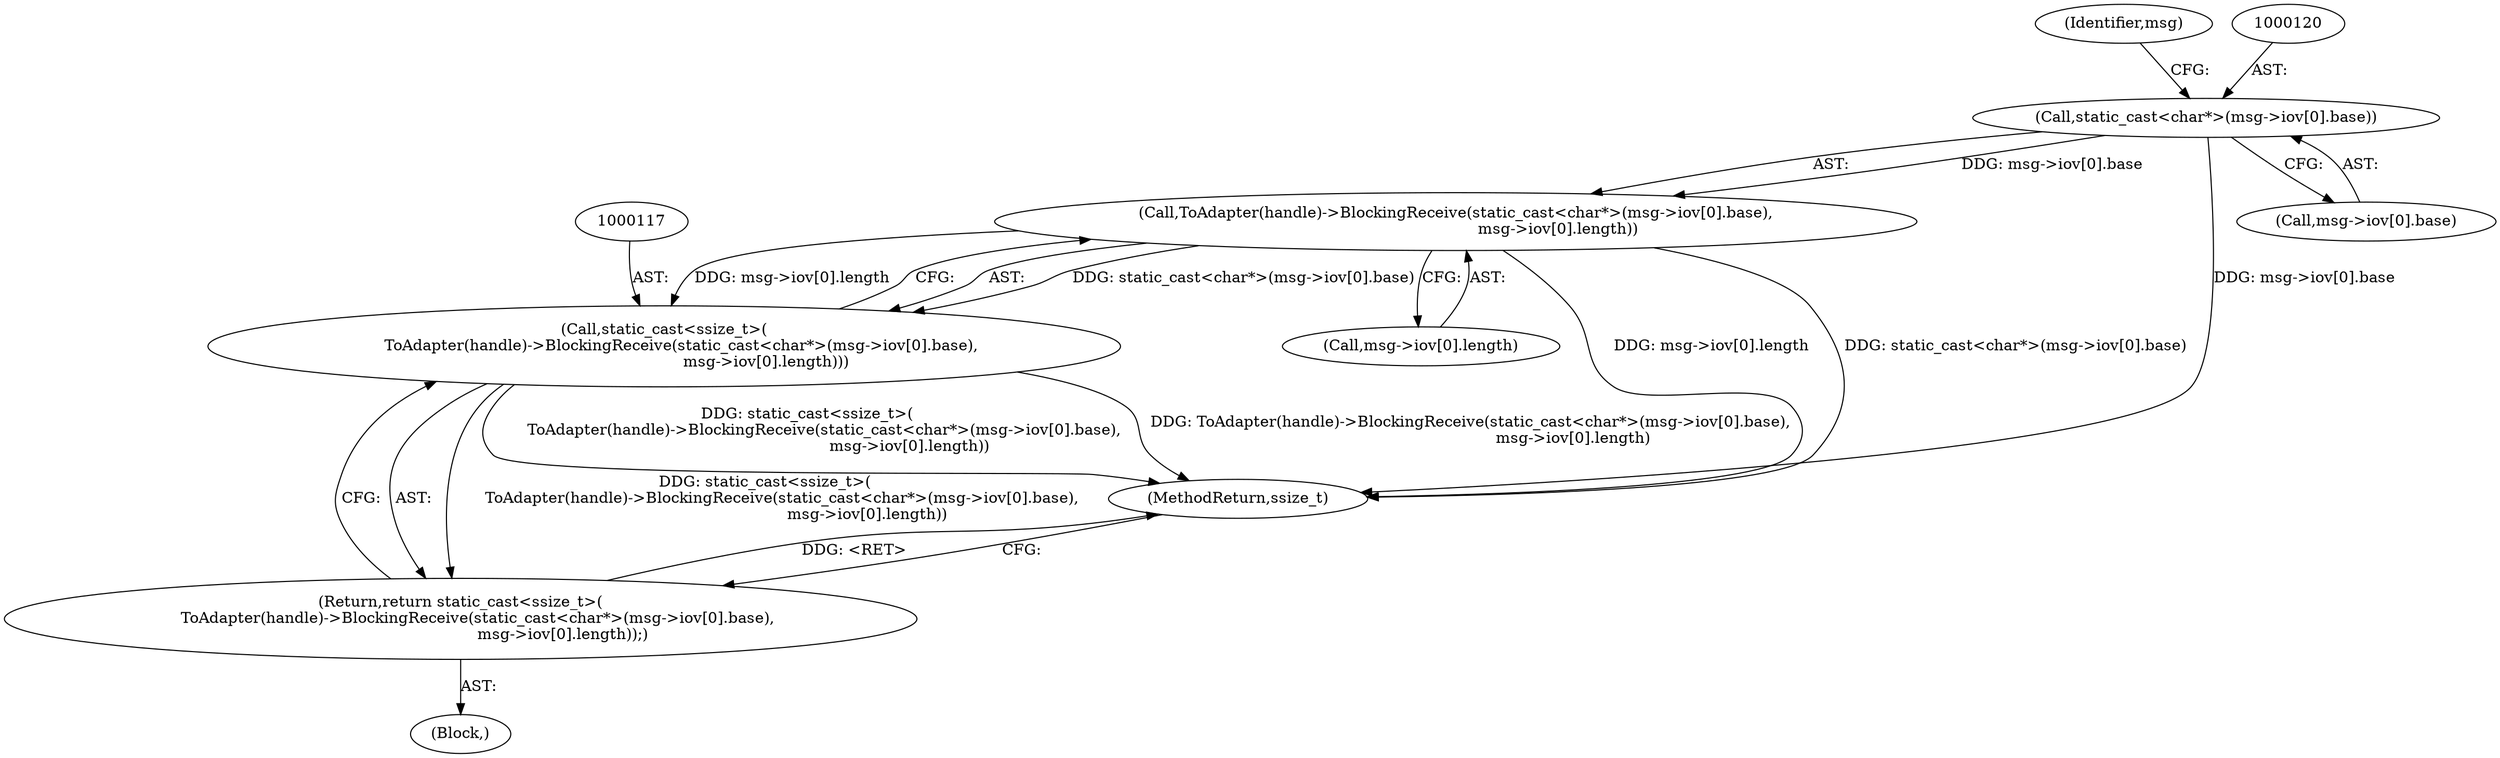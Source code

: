 digraph "0_Chrome_3b0d77670a0613f409110817455d2137576b485a_5@pointer" {
"1000119" [label="(Call,static_cast<char*>(msg->iov[0].base))"];
"1000118" [label="(Call,ToAdapter(handle)->BlockingReceive(static_cast<char*>(msg->iov[0].base),\n                                          msg->iov[0].length))"];
"1000116" [label="(Call,static_cast<ssize_t>(\n       ToAdapter(handle)->BlockingReceive(static_cast<char*>(msg->iov[0].base),\n                                          msg->iov[0].length)))"];
"1000115" [label="(Return,return static_cast<ssize_t>(\n       ToAdapter(handle)->BlockingReceive(static_cast<char*>(msg->iov[0].base),\n                                          msg->iov[0].length));)"];
"1000116" [label="(Call,static_cast<ssize_t>(\n       ToAdapter(handle)->BlockingReceive(static_cast<char*>(msg->iov[0].base),\n                                          msg->iov[0].length)))"];
"1000128" [label="(Call,msg->iov[0].length)"];
"1000135" [label="(MethodReturn,ssize_t)"];
"1000118" [label="(Call,ToAdapter(handle)->BlockingReceive(static_cast<char*>(msg->iov[0].base),\n                                          msg->iov[0].length))"];
"1000121" [label="(Call,msg->iov[0].base)"];
"1000105" [label="(Block,)"];
"1000119" [label="(Call,static_cast<char*>(msg->iov[0].base))"];
"1000131" [label="(Identifier,msg)"];
"1000115" [label="(Return,return static_cast<ssize_t>(\n       ToAdapter(handle)->BlockingReceive(static_cast<char*>(msg->iov[0].base),\n                                          msg->iov[0].length));)"];
"1000119" -> "1000118"  [label="AST: "];
"1000119" -> "1000121"  [label="CFG: "];
"1000120" -> "1000119"  [label="AST: "];
"1000121" -> "1000119"  [label="AST: "];
"1000131" -> "1000119"  [label="CFG: "];
"1000119" -> "1000135"  [label="DDG: msg->iov[0].base"];
"1000119" -> "1000118"  [label="DDG: msg->iov[0].base"];
"1000118" -> "1000116"  [label="AST: "];
"1000118" -> "1000128"  [label="CFG: "];
"1000128" -> "1000118"  [label="AST: "];
"1000116" -> "1000118"  [label="CFG: "];
"1000118" -> "1000135"  [label="DDG: msg->iov[0].length"];
"1000118" -> "1000135"  [label="DDG: static_cast<char*>(msg->iov[0].base)"];
"1000118" -> "1000116"  [label="DDG: static_cast<char*>(msg->iov[0].base)"];
"1000118" -> "1000116"  [label="DDG: msg->iov[0].length"];
"1000116" -> "1000115"  [label="AST: "];
"1000117" -> "1000116"  [label="AST: "];
"1000115" -> "1000116"  [label="CFG: "];
"1000116" -> "1000135"  [label="DDG: ToAdapter(handle)->BlockingReceive(static_cast<char*>(msg->iov[0].base),\n                                          msg->iov[0].length)"];
"1000116" -> "1000135"  [label="DDG: static_cast<ssize_t>(\n       ToAdapter(handle)->BlockingReceive(static_cast<char*>(msg->iov[0].base),\n                                          msg->iov[0].length))"];
"1000116" -> "1000115"  [label="DDG: static_cast<ssize_t>(\n       ToAdapter(handle)->BlockingReceive(static_cast<char*>(msg->iov[0].base),\n                                          msg->iov[0].length))"];
"1000115" -> "1000105"  [label="AST: "];
"1000135" -> "1000115"  [label="CFG: "];
"1000115" -> "1000135"  [label="DDG: <RET>"];
}
